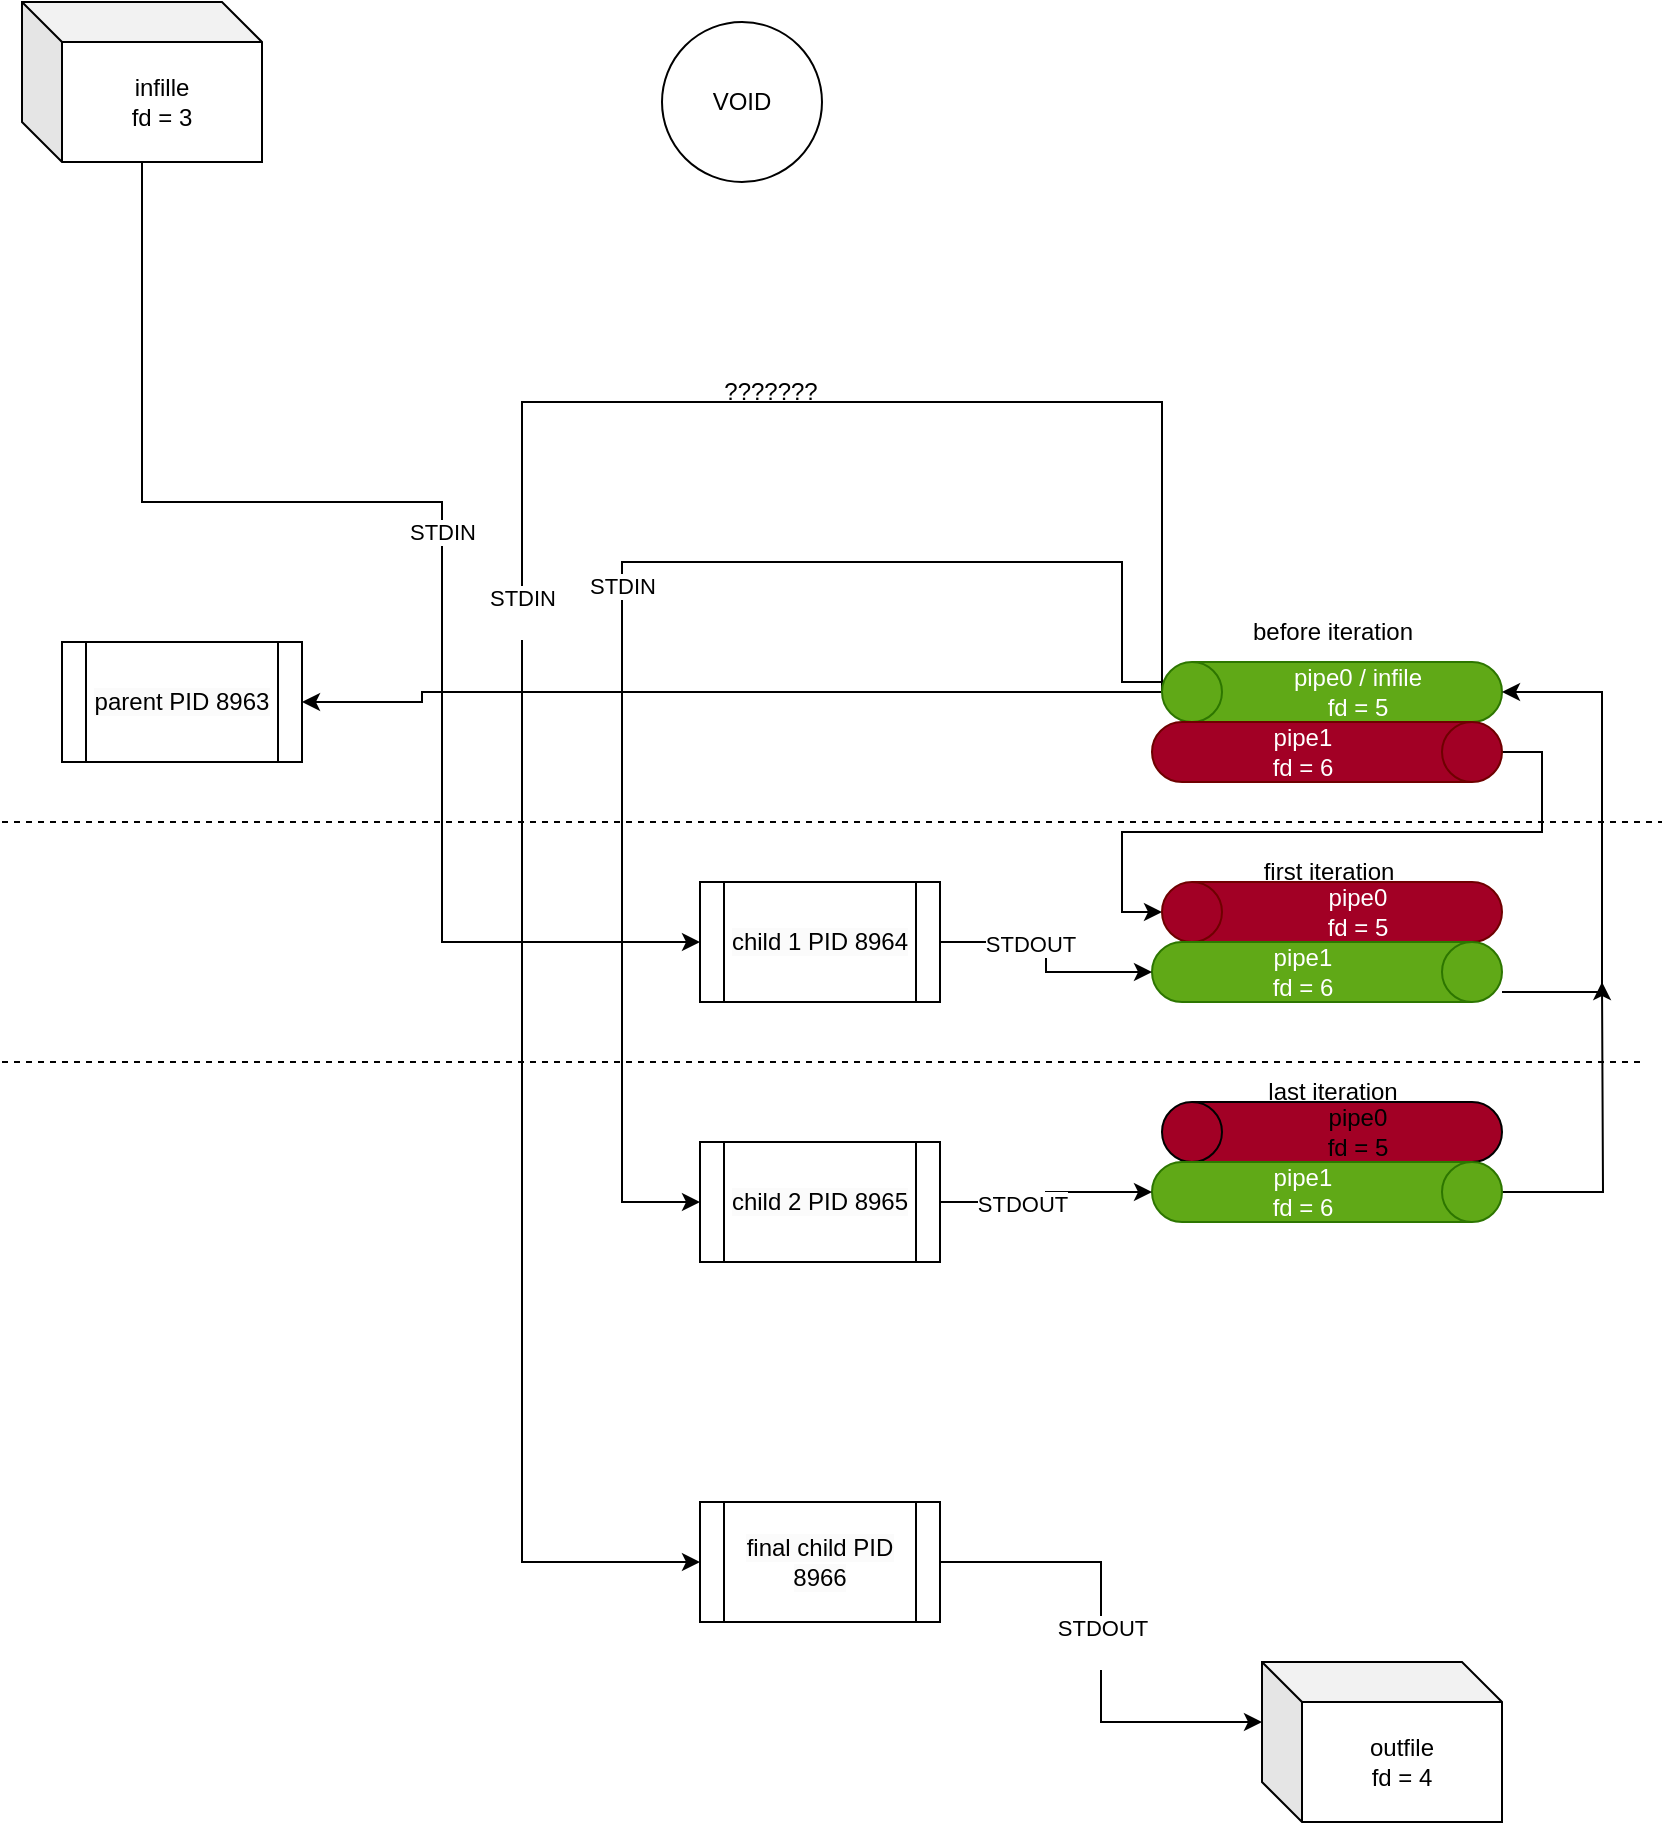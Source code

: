 <mxfile version="26.0.16">
  <diagram name="Página-1" id="Pu0nokxnrZLM9DPjROEs">
    <mxGraphModel dx="1034" dy="1150" grid="1" gridSize="10" guides="1" tooltips="1" connect="1" arrows="1" fold="1" page="1" pageScale="1" pageWidth="827" pageHeight="1169" math="0" shadow="0">
      <root>
        <mxCell id="0" />
        <mxCell id="1" parent="0" />
        <mxCell id="TkE53SrEO5YB9DNX2DDW-38" style="edgeStyle=orthogonalEdgeStyle;rounded=0;orthogonalLoop=1;jettySize=auto;html=1;entryX=1;entryY=0.5;entryDx=0;entryDy=0;" parent="1" source="TkE53SrEO5YB9DNX2DDW-7" target="TkE53SrEO5YB9DNX2DDW-18" edge="1">
          <mxGeometry relative="1" as="geometry">
            <mxPoint x="210" y="380" as="targetPoint" />
            <Array as="points">
              <mxPoint x="210" y="375" />
              <mxPoint x="210" y="380" />
            </Array>
          </mxGeometry>
        </mxCell>
        <mxCell id="TkE53SrEO5YB9DNX2DDW-50" value="STDIN" style="edgeStyle=orthogonalEdgeStyle;rounded=0;orthogonalLoop=1;jettySize=auto;html=1;entryX=0;entryY=0.5;entryDx=0;entryDy=0;exitX=0.5;exitY=0;exitDx=0;exitDy=0;exitPerimeter=0;" parent="1" source="TkE53SrEO5YB9DNX2DDW-7" target="TkE53SrEO5YB9DNX2DDW-20" edge="1">
          <mxGeometry relative="1" as="geometry">
            <mxPoint x="300" y="710" as="targetPoint" />
            <Array as="points">
              <mxPoint x="580" y="370" />
              <mxPoint x="560" y="370" />
              <mxPoint x="560" y="310" />
              <mxPoint x="310" y="310" />
              <mxPoint x="310" y="630" />
            </Array>
          </mxGeometry>
        </mxCell>
        <mxCell id="TkE53SrEO5YB9DNX2DDW-7" value="pipe0 / infile&lt;div&gt;fd = 5&lt;/div&gt;" style="shape=cylinder3;whiteSpace=wrap;html=1;boundedLbl=1;backgroundOutline=1;size=15;direction=north;fillColor=#60a917;fontColor=#ffffff;strokeColor=#2D7600;" parent="1" vertex="1">
          <mxGeometry x="580" y="360" width="170" height="30" as="geometry" />
        </mxCell>
        <mxCell id="TkE53SrEO5YB9DNX2DDW-24" value="STDIN" style="edgeStyle=orthogonalEdgeStyle;rounded=0;orthogonalLoop=1;jettySize=auto;html=1;entryX=0;entryY=0.5;entryDx=0;entryDy=0;" parent="1" source="TkE53SrEO5YB9DNX2DDW-8" target="TkE53SrEO5YB9DNX2DDW-19" edge="1">
          <mxGeometry relative="1" as="geometry">
            <Array as="points">
              <mxPoint x="220" y="280" />
              <mxPoint x="220" y="500" />
            </Array>
          </mxGeometry>
        </mxCell>
        <mxCell id="cVPtAOOOHcKWrL9LYY-s-7" value="STDIN&lt;div&gt;&lt;br&gt;&lt;/div&gt;" style="edgeStyle=orthogonalEdgeStyle;rounded=0;orthogonalLoop=1;jettySize=auto;html=1;entryX=0;entryY=0.5;entryDx=0;entryDy=0;" parent="1" target="TkE53SrEO5YB9DNX2DDW-21" edge="1">
          <mxGeometry relative="1" as="geometry">
            <Array as="points">
              <mxPoint x="580" y="230" />
              <mxPoint x="260" y="230" />
              <mxPoint x="260" y="810" />
            </Array>
            <mxPoint x="580" y="370" as="sourcePoint" />
          </mxGeometry>
        </mxCell>
        <mxCell id="TkE53SrEO5YB9DNX2DDW-8" value="infille&lt;div&gt;fd = 3&lt;/div&gt;" style="shape=cube;whiteSpace=wrap;html=1;boundedLbl=1;backgroundOutline=1;darkOpacity=0.05;darkOpacity2=0.1;" parent="1" vertex="1">
          <mxGeometry x="10" y="30" width="120" height="80" as="geometry" />
        </mxCell>
        <mxCell id="TkE53SrEO5YB9DNX2DDW-9" value="outfile&lt;div&gt;fd = 4&lt;/div&gt;" style="shape=cube;whiteSpace=wrap;html=1;boundedLbl=1;backgroundOutline=1;darkOpacity=0.05;darkOpacity2=0.1;" parent="1" vertex="1">
          <mxGeometry x="630" y="860" width="120" height="80" as="geometry" />
        </mxCell>
        <mxCell id="TkE53SrEO5YB9DNX2DDW-49" style="edgeStyle=orthogonalEdgeStyle;rounded=0;orthogonalLoop=1;jettySize=auto;html=1;entryX=0.5;entryY=0;entryDx=0;entryDy=0;entryPerimeter=0;exitX=0.5;exitY=0;exitDx=0;exitDy=0;exitPerimeter=0;" parent="1" source="TkE53SrEO5YB9DNX2DDW-17" target="TkE53SrEO5YB9DNX2DDW-22" edge="1">
          <mxGeometry relative="1" as="geometry">
            <mxPoint x="540" y="460" as="targetPoint" />
          </mxGeometry>
        </mxCell>
        <mxCell id="TkE53SrEO5YB9DNX2DDW-17" value="pipe1&lt;div&gt;fd = 6&lt;/div&gt;" style="shape=cylinder3;whiteSpace=wrap;html=1;boundedLbl=1;backgroundOutline=1;size=15;direction=south;fillColor=light-dark(#A20025,#FF3333);fontColor=#ffffff;strokeColor=#6F0000;" parent="1" vertex="1">
          <mxGeometry x="575" y="390" width="175" height="30" as="geometry" />
        </mxCell>
        <mxCell id="TkE53SrEO5YB9DNX2DDW-18" value="&lt;span style=&quot;color: rgb(0, 0, 0); font-family: Helvetica; font-size: 12px; font-style: normal; font-variant-ligatures: normal; font-variant-caps: normal; font-weight: 400; letter-spacing: normal; orphans: 2; text-align: center; text-indent: 0px; text-transform: none; widows: 2; word-spacing: 0px; -webkit-text-stroke-width: 0px; white-space: normal; background-color: rgb(251, 251, 251); text-decoration-thickness: initial; text-decoration-style: initial; text-decoration-color: initial; display: inline !important; float: none;&quot;&gt;parent PID 8963&lt;/span&gt;" style="shape=process;whiteSpace=wrap;html=1;backgroundOutline=1;" parent="1" vertex="1">
          <mxGeometry x="30" y="350" width="120" height="60" as="geometry" />
        </mxCell>
        <mxCell id="TkE53SrEO5YB9DNX2DDW-19" value="&lt;span style=&quot;color: rgb(0, 0, 0); font-family: Helvetica; font-size: 12px; font-style: normal; font-variant-ligatures: normal; font-variant-caps: normal; font-weight: 400; letter-spacing: normal; orphans: 2; text-align: center; text-indent: 0px; text-transform: none; widows: 2; word-spacing: 0px; -webkit-text-stroke-width: 0px; white-space: normal; background-color: rgb(251, 251, 251); text-decoration-thickness: initial; text-decoration-style: initial; text-decoration-color: initial; display: inline !important; float: none;&quot;&gt;child 1 PID 8964&lt;/span&gt;" style="shape=process;whiteSpace=wrap;html=1;backgroundOutline=1;" parent="1" vertex="1">
          <mxGeometry x="349" y="470" width="120" height="60" as="geometry" />
        </mxCell>
        <mxCell id="TkE53SrEO5YB9DNX2DDW-20" value="&lt;span style=&quot;color: rgb(0, 0, 0); font-family: Helvetica; font-size: 12px; font-style: normal; font-variant-ligatures: normal; font-variant-caps: normal; font-weight: 400; letter-spacing: normal; orphans: 2; text-align: center; text-indent: 0px; text-transform: none; widows: 2; word-spacing: 0px; -webkit-text-stroke-width: 0px; white-space: normal; background-color: rgb(251, 251, 251); text-decoration-thickness: initial; text-decoration-style: initial; text-decoration-color: initial; display: inline !important; float: none;&quot;&gt;child 2 PID 8965&lt;/span&gt;" style="shape=process;whiteSpace=wrap;html=1;backgroundOutline=1;" parent="1" vertex="1">
          <mxGeometry x="349" y="600" width="120" height="60" as="geometry" />
        </mxCell>
        <mxCell id="TkE53SrEO5YB9DNX2DDW-21" value="&lt;span style=&quot;color: rgb(0, 0, 0); font-family: Helvetica; font-size: 12px; font-style: normal; font-variant-ligatures: normal; font-variant-caps: normal; font-weight: 400; letter-spacing: normal; orphans: 2; text-align: center; text-indent: 0px; text-transform: none; widows: 2; word-spacing: 0px; -webkit-text-stroke-width: 0px; white-space: normal; background-color: rgb(251, 251, 251); text-decoration-thickness: initial; text-decoration-style: initial; text-decoration-color: initial; display: inline !important; float: none;&quot;&gt;final child PID 8966&lt;/span&gt;" style="shape=process;whiteSpace=wrap;html=1;backgroundOutline=1;" parent="1" vertex="1">
          <mxGeometry x="349" y="780" width="120" height="60" as="geometry" />
        </mxCell>
        <mxCell id="TkE53SrEO5YB9DNX2DDW-22" value="pipe0&lt;div&gt;fd = 5&lt;/div&gt;" style="shape=cylinder3;whiteSpace=wrap;html=1;boundedLbl=1;backgroundOutline=1;size=15;direction=north;fillColor=light-dark(#A20025,#FF3333);fontColor=#ffffff;strokeColor=#6F0000;" parent="1" vertex="1">
          <mxGeometry x="580" y="470" width="170" height="30" as="geometry" />
        </mxCell>
        <mxCell id="TkE53SrEO5YB9DNX2DDW-46" style="edgeStyle=orthogonalEdgeStyle;rounded=0;orthogonalLoop=1;jettySize=auto;html=1;entryX=0.5;entryY=1;entryDx=0;entryDy=0;entryPerimeter=0;" parent="1" source="TkE53SrEO5YB9DNX2DDW-23" target="TkE53SrEO5YB9DNX2DDW-7" edge="1">
          <mxGeometry relative="1" as="geometry">
            <mxPoint x="800" y="525" as="targetPoint" />
            <Array as="points">
              <mxPoint x="800" y="525" />
              <mxPoint x="800" y="375" />
            </Array>
          </mxGeometry>
        </mxCell>
        <mxCell id="TkE53SrEO5YB9DNX2DDW-23" value="pipe1&lt;div&gt;fd = 6&lt;/div&gt;" style="shape=cylinder3;whiteSpace=wrap;html=1;boundedLbl=1;backgroundOutline=1;size=15;direction=south;fillColor=#60a917;fontColor=#ffffff;strokeColor=#2D7600;" parent="1" vertex="1">
          <mxGeometry x="575" y="500" width="175" height="30" as="geometry" />
        </mxCell>
        <mxCell id="TkE53SrEO5YB9DNX2DDW-25" style="edgeStyle=orthogonalEdgeStyle;rounded=0;orthogonalLoop=1;jettySize=auto;html=1;entryX=0.5;entryY=1;entryDx=0;entryDy=0;entryPerimeter=0;" parent="1" source="TkE53SrEO5YB9DNX2DDW-19" target="TkE53SrEO5YB9DNX2DDW-23" edge="1">
          <mxGeometry relative="1" as="geometry" />
        </mxCell>
        <mxCell id="TkE53SrEO5YB9DNX2DDW-45" value="STDOUT" style="edgeLabel;html=1;align=center;verticalAlign=middle;resizable=0;points=[];" parent="TkE53SrEO5YB9DNX2DDW-25" vertex="1" connectable="0">
          <mxGeometry x="-0.261" y="-1" relative="1" as="geometry">
            <mxPoint as="offset" />
          </mxGeometry>
        </mxCell>
        <mxCell id="TkE53SrEO5YB9DNX2DDW-31" value="STDOUT&lt;div&gt;&lt;br&gt;&lt;/div&gt;" style="edgeStyle=orthogonalEdgeStyle;rounded=0;orthogonalLoop=1;jettySize=auto;html=1;entryX=0;entryY=0;entryDx=0;entryDy=30;entryPerimeter=0;" parent="1" source="TkE53SrEO5YB9DNX2DDW-21" target="TkE53SrEO5YB9DNX2DDW-9" edge="1">
          <mxGeometry relative="1" as="geometry" />
        </mxCell>
        <mxCell id="cVPtAOOOHcKWrL9LYY-s-1" value="pipe0&lt;div&gt;fd = 5&lt;br&gt;&lt;/div&gt;" style="shape=cylinder3;whiteSpace=wrap;html=1;boundedLbl=1;backgroundOutline=1;size=15;direction=north;fillColor=light-dark(#A20025,#FF3333);" parent="1" vertex="1">
          <mxGeometry x="580" y="580" width="170" height="30" as="geometry" />
        </mxCell>
        <mxCell id="cVPtAOOOHcKWrL9LYY-s-8" style="edgeStyle=orthogonalEdgeStyle;rounded=0;orthogonalLoop=1;jettySize=auto;html=1;" parent="1" source="cVPtAOOOHcKWrL9LYY-s-2" edge="1">
          <mxGeometry relative="1" as="geometry">
            <mxPoint x="800" y="520" as="targetPoint" />
          </mxGeometry>
        </mxCell>
        <mxCell id="cVPtAOOOHcKWrL9LYY-s-2" value="pipe1&lt;div&gt;fd = 6&lt;/div&gt;" style="shape=cylinder3;whiteSpace=wrap;html=1;boundedLbl=1;backgroundOutline=1;size=15;direction=south;fillColor=#60a917;fontColor=#ffffff;strokeColor=#2D7600;" parent="1" vertex="1">
          <mxGeometry x="575" y="610" width="175" height="30" as="geometry" />
        </mxCell>
        <mxCell id="cVPtAOOOHcKWrL9LYY-s-3" style="edgeStyle=orthogonalEdgeStyle;rounded=0;orthogonalLoop=1;jettySize=auto;html=1;entryX=0.5;entryY=1;entryDx=0;entryDy=0;entryPerimeter=0;exitX=1;exitY=0.5;exitDx=0;exitDy=0;" parent="1" source="TkE53SrEO5YB9DNX2DDW-20" target="cVPtAOOOHcKWrL9LYY-s-2" edge="1">
          <mxGeometry relative="1" as="geometry">
            <mxPoint x="480" y="610" as="sourcePoint" />
            <mxPoint x="566" y="625" as="targetPoint" />
          </mxGeometry>
        </mxCell>
        <mxCell id="cVPtAOOOHcKWrL9LYY-s-4" value="STDOUT" style="edgeLabel;html=1;align=center;verticalAlign=middle;resizable=0;points=[];" parent="cVPtAOOOHcKWrL9LYY-s-3" vertex="1" connectable="0">
          <mxGeometry x="-0.261" y="-1" relative="1" as="geometry">
            <mxPoint as="offset" />
          </mxGeometry>
        </mxCell>
        <mxCell id="CRQ6YsXnufIw0pY0c4kj-1" value="&lt;div&gt;before iteration&lt;/div&gt;" style="text;html=1;align=center;verticalAlign=middle;resizable=0;points=[];autosize=1;strokeColor=none;fillColor=none;" vertex="1" parent="1">
          <mxGeometry x="615" y="330" width="100" height="30" as="geometry" />
        </mxCell>
        <mxCell id="CRQ6YsXnufIw0pY0c4kj-2" value="first iteration" style="text;html=1;align=center;verticalAlign=middle;resizable=0;points=[];autosize=1;strokeColor=none;fillColor=none;" vertex="1" parent="1">
          <mxGeometry x="617.5" y="450" width="90" height="30" as="geometry" />
        </mxCell>
        <mxCell id="CRQ6YsXnufIw0pY0c4kj-4" value="&lt;div&gt;last iteration&lt;/div&gt;" style="text;html=1;align=center;verticalAlign=middle;resizable=0;points=[];autosize=1;strokeColor=none;fillColor=none;" vertex="1" parent="1">
          <mxGeometry x="620" y="560" width="90" height="30" as="geometry" />
        </mxCell>
        <mxCell id="CRQ6YsXnufIw0pY0c4kj-5" value="VOID" style="ellipse;whiteSpace=wrap;html=1;aspect=fixed;" vertex="1" parent="1">
          <mxGeometry x="330" y="40" width="80" height="80" as="geometry" />
        </mxCell>
        <mxCell id="CRQ6YsXnufIw0pY0c4kj-6" value="???????" style="text;html=1;align=center;verticalAlign=middle;resizable=0;points=[];autosize=1;strokeColor=none;fillColor=none;rotation=0;" vertex="1" parent="1">
          <mxGeometry x="349" y="210" width="70" height="30" as="geometry" />
        </mxCell>
        <mxCell id="CRQ6YsXnufIw0pY0c4kj-7" value="" style="endArrow=none;dashed=1;html=1;rounded=0;" edge="1" parent="1">
          <mxGeometry width="50" height="50" relative="1" as="geometry">
            <mxPoint y="440" as="sourcePoint" />
            <mxPoint x="830" y="440" as="targetPoint" />
          </mxGeometry>
        </mxCell>
        <mxCell id="CRQ6YsXnufIw0pY0c4kj-8" value="" style="endArrow=none;dashed=1;html=1;rounded=0;" edge="1" parent="1">
          <mxGeometry width="50" height="50" relative="1" as="geometry">
            <mxPoint y="560" as="sourcePoint" />
            <mxPoint x="820" y="560" as="targetPoint" />
            <Array as="points">
              <mxPoint x="420" y="560" />
            </Array>
          </mxGeometry>
        </mxCell>
      </root>
    </mxGraphModel>
  </diagram>
</mxfile>
